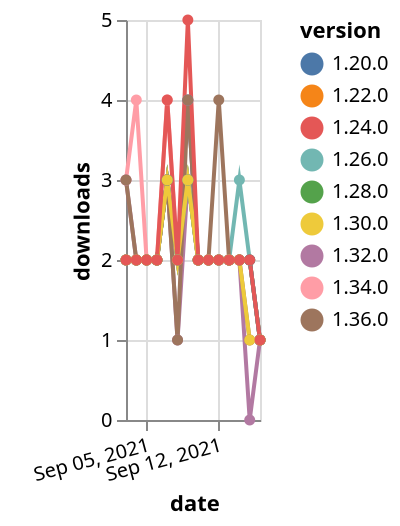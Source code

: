 {"$schema": "https://vega.github.io/schema/vega-lite/v5.json", "description": "A simple bar chart with embedded data.", "data": {"values": [{"date": "2021-09-03", "total": 738, "delta": 3, "version": "1.34.0"}, {"date": "2021-09-04", "total": 742, "delta": 4, "version": "1.34.0"}, {"date": "2021-09-05", "total": 744, "delta": 2, "version": "1.34.0"}, {"date": "2021-09-06", "total": 746, "delta": 2, "version": "1.34.0"}, {"date": "2021-09-07", "total": 750, "delta": 4, "version": "1.34.0"}, {"date": "2021-09-08", "total": 752, "delta": 2, "version": "1.34.0"}, {"date": "2021-09-09", "total": 756, "delta": 4, "version": "1.34.0"}, {"date": "2021-09-10", "total": 758, "delta": 2, "version": "1.34.0"}, {"date": "2021-09-11", "total": 760, "delta": 2, "version": "1.34.0"}, {"date": "2021-09-12", "total": 762, "delta": 2, "version": "1.34.0"}, {"date": "2021-09-13", "total": 764, "delta": 2, "version": "1.34.0"}, {"date": "2021-09-14", "total": 766, "delta": 2, "version": "1.34.0"}, {"date": "2021-09-15", "total": 768, "delta": 2, "version": "1.34.0"}, {"date": "2021-09-16", "total": 769, "delta": 1, "version": "1.34.0"}, {"date": "2021-09-03", "total": 1030, "delta": 3, "version": "1.32.0"}, {"date": "2021-09-04", "total": 1032, "delta": 2, "version": "1.32.0"}, {"date": "2021-09-05", "total": 1034, "delta": 2, "version": "1.32.0"}, {"date": "2021-09-06", "total": 1036, "delta": 2, "version": "1.32.0"}, {"date": "2021-09-07", "total": 1039, "delta": 3, "version": "1.32.0"}, {"date": "2021-09-08", "total": 1040, "delta": 1, "version": "1.32.0"}, {"date": "2021-09-09", "total": 1043, "delta": 3, "version": "1.32.0"}, {"date": "2021-09-10", "total": 1045, "delta": 2, "version": "1.32.0"}, {"date": "2021-09-11", "total": 1047, "delta": 2, "version": "1.32.0"}, {"date": "2021-09-12", "total": 1049, "delta": 2, "version": "1.32.0"}, {"date": "2021-09-13", "total": 1051, "delta": 2, "version": "1.32.0"}, {"date": "2021-09-14", "total": 1053, "delta": 2, "version": "1.32.0"}, {"date": "2021-09-15", "total": 1053, "delta": 0, "version": "1.32.0"}, {"date": "2021-09-16", "total": 1054, "delta": 1, "version": "1.32.0"}, {"date": "2021-09-03", "total": 2679, "delta": 2, "version": "1.22.0"}, {"date": "2021-09-04", "total": 2681, "delta": 2, "version": "1.22.0"}, {"date": "2021-09-05", "total": 2683, "delta": 2, "version": "1.22.0"}, {"date": "2021-09-06", "total": 2685, "delta": 2, "version": "1.22.0"}, {"date": "2021-09-07", "total": 2688, "delta": 3, "version": "1.22.0"}, {"date": "2021-09-08", "total": 2690, "delta": 2, "version": "1.22.0"}, {"date": "2021-09-09", "total": 2693, "delta": 3, "version": "1.22.0"}, {"date": "2021-09-10", "total": 2695, "delta": 2, "version": "1.22.0"}, {"date": "2021-09-11", "total": 2697, "delta": 2, "version": "1.22.0"}, {"date": "2021-09-12", "total": 2699, "delta": 2, "version": "1.22.0"}, {"date": "2021-09-13", "total": 2701, "delta": 2, "version": "1.22.0"}, {"date": "2021-09-14", "total": 2703, "delta": 2, "version": "1.22.0"}, {"date": "2021-09-15", "total": 2705, "delta": 2, "version": "1.22.0"}, {"date": "2021-09-16", "total": 2706, "delta": 1, "version": "1.22.0"}, {"date": "2021-09-03", "total": 1684, "delta": 2, "version": "1.28.0"}, {"date": "2021-09-04", "total": 1686, "delta": 2, "version": "1.28.0"}, {"date": "2021-09-05", "total": 1688, "delta": 2, "version": "1.28.0"}, {"date": "2021-09-06", "total": 1690, "delta": 2, "version": "1.28.0"}, {"date": "2021-09-07", "total": 1693, "delta": 3, "version": "1.28.0"}, {"date": "2021-09-08", "total": 1695, "delta": 2, "version": "1.28.0"}, {"date": "2021-09-09", "total": 1698, "delta": 3, "version": "1.28.0"}, {"date": "2021-09-10", "total": 1700, "delta": 2, "version": "1.28.0"}, {"date": "2021-09-11", "total": 1702, "delta": 2, "version": "1.28.0"}, {"date": "2021-09-12", "total": 1704, "delta": 2, "version": "1.28.0"}, {"date": "2021-09-13", "total": 1706, "delta": 2, "version": "1.28.0"}, {"date": "2021-09-14", "total": 1708, "delta": 2, "version": "1.28.0"}, {"date": "2021-09-15", "total": 1710, "delta": 2, "version": "1.28.0"}, {"date": "2021-09-16", "total": 1711, "delta": 1, "version": "1.28.0"}, {"date": "2021-09-03", "total": 2057, "delta": 2, "version": "1.26.0"}, {"date": "2021-09-04", "total": 2059, "delta": 2, "version": "1.26.0"}, {"date": "2021-09-05", "total": 2061, "delta": 2, "version": "1.26.0"}, {"date": "2021-09-06", "total": 2063, "delta": 2, "version": "1.26.0"}, {"date": "2021-09-07", "total": 2066, "delta": 3, "version": "1.26.0"}, {"date": "2021-09-08", "total": 2068, "delta": 2, "version": "1.26.0"}, {"date": "2021-09-09", "total": 2071, "delta": 3, "version": "1.26.0"}, {"date": "2021-09-10", "total": 2073, "delta": 2, "version": "1.26.0"}, {"date": "2021-09-11", "total": 2075, "delta": 2, "version": "1.26.0"}, {"date": "2021-09-12", "total": 2077, "delta": 2, "version": "1.26.0"}, {"date": "2021-09-13", "total": 2079, "delta": 2, "version": "1.26.0"}, {"date": "2021-09-14", "total": 2082, "delta": 3, "version": "1.26.0"}, {"date": "2021-09-15", "total": 2084, "delta": 2, "version": "1.26.0"}, {"date": "2021-09-16", "total": 2085, "delta": 1, "version": "1.26.0"}, {"date": "2021-09-03", "total": 2704, "delta": 2, "version": "1.20.0"}, {"date": "2021-09-04", "total": 2706, "delta": 2, "version": "1.20.0"}, {"date": "2021-09-05", "total": 2708, "delta": 2, "version": "1.20.0"}, {"date": "2021-09-06", "total": 2710, "delta": 2, "version": "1.20.0"}, {"date": "2021-09-07", "total": 2713, "delta": 3, "version": "1.20.0"}, {"date": "2021-09-08", "total": 2715, "delta": 2, "version": "1.20.0"}, {"date": "2021-09-09", "total": 2719, "delta": 4, "version": "1.20.0"}, {"date": "2021-09-10", "total": 2721, "delta": 2, "version": "1.20.0"}, {"date": "2021-09-11", "total": 2723, "delta": 2, "version": "1.20.0"}, {"date": "2021-09-12", "total": 2725, "delta": 2, "version": "1.20.0"}, {"date": "2021-09-13", "total": 2727, "delta": 2, "version": "1.20.0"}, {"date": "2021-09-14", "total": 2729, "delta": 2, "version": "1.20.0"}, {"date": "2021-09-15", "total": 2731, "delta": 2, "version": "1.20.0"}, {"date": "2021-09-16", "total": 2732, "delta": 1, "version": "1.20.0"}, {"date": "2021-09-03", "total": 241, "delta": 3, "version": "1.36.0"}, {"date": "2021-09-04", "total": 243, "delta": 2, "version": "1.36.0"}, {"date": "2021-09-05", "total": 245, "delta": 2, "version": "1.36.0"}, {"date": "2021-09-06", "total": 247, "delta": 2, "version": "1.36.0"}, {"date": "2021-09-07", "total": 250, "delta": 3, "version": "1.36.0"}, {"date": "2021-09-08", "total": 251, "delta": 1, "version": "1.36.0"}, {"date": "2021-09-09", "total": 255, "delta": 4, "version": "1.36.0"}, {"date": "2021-09-10", "total": 257, "delta": 2, "version": "1.36.0"}, {"date": "2021-09-11", "total": 259, "delta": 2, "version": "1.36.0"}, {"date": "2021-09-12", "total": 263, "delta": 4, "version": "1.36.0"}, {"date": "2021-09-13", "total": 265, "delta": 2, "version": "1.36.0"}, {"date": "2021-09-14", "total": 267, "delta": 2, "version": "1.36.0"}, {"date": "2021-09-15", "total": 268, "delta": 1, "version": "1.36.0"}, {"date": "2021-09-16", "total": 269, "delta": 1, "version": "1.36.0"}, {"date": "2021-09-03", "total": 1479, "delta": 2, "version": "1.30.0"}, {"date": "2021-09-04", "total": 1481, "delta": 2, "version": "1.30.0"}, {"date": "2021-09-05", "total": 1483, "delta": 2, "version": "1.30.0"}, {"date": "2021-09-06", "total": 1485, "delta": 2, "version": "1.30.0"}, {"date": "2021-09-07", "total": 1488, "delta": 3, "version": "1.30.0"}, {"date": "2021-09-08", "total": 1490, "delta": 2, "version": "1.30.0"}, {"date": "2021-09-09", "total": 1493, "delta": 3, "version": "1.30.0"}, {"date": "2021-09-10", "total": 1495, "delta": 2, "version": "1.30.0"}, {"date": "2021-09-11", "total": 1497, "delta": 2, "version": "1.30.0"}, {"date": "2021-09-12", "total": 1499, "delta": 2, "version": "1.30.0"}, {"date": "2021-09-13", "total": 1501, "delta": 2, "version": "1.30.0"}, {"date": "2021-09-14", "total": 1503, "delta": 2, "version": "1.30.0"}, {"date": "2021-09-15", "total": 1504, "delta": 1, "version": "1.30.0"}, {"date": "2021-09-16", "total": 1505, "delta": 1, "version": "1.30.0"}, {"date": "2021-09-03", "total": 2574, "delta": 2, "version": "1.24.0"}, {"date": "2021-09-04", "total": 2576, "delta": 2, "version": "1.24.0"}, {"date": "2021-09-05", "total": 2578, "delta": 2, "version": "1.24.0"}, {"date": "2021-09-06", "total": 2580, "delta": 2, "version": "1.24.0"}, {"date": "2021-09-07", "total": 2584, "delta": 4, "version": "1.24.0"}, {"date": "2021-09-08", "total": 2586, "delta": 2, "version": "1.24.0"}, {"date": "2021-09-09", "total": 2591, "delta": 5, "version": "1.24.0"}, {"date": "2021-09-10", "total": 2593, "delta": 2, "version": "1.24.0"}, {"date": "2021-09-11", "total": 2595, "delta": 2, "version": "1.24.0"}, {"date": "2021-09-12", "total": 2597, "delta": 2, "version": "1.24.0"}, {"date": "2021-09-13", "total": 2599, "delta": 2, "version": "1.24.0"}, {"date": "2021-09-14", "total": 2601, "delta": 2, "version": "1.24.0"}, {"date": "2021-09-15", "total": 2603, "delta": 2, "version": "1.24.0"}, {"date": "2021-09-16", "total": 2604, "delta": 1, "version": "1.24.0"}]}, "width": "container", "mark": {"type": "line", "point": {"filled": true}}, "encoding": {"x": {"field": "date", "type": "temporal", "timeUnit": "yearmonthdate", "title": "date", "axis": {"labelAngle": -15}}, "y": {"field": "delta", "type": "quantitative", "title": "downloads"}, "color": {"field": "version", "type": "nominal"}, "tooltip": {"field": "delta"}}}